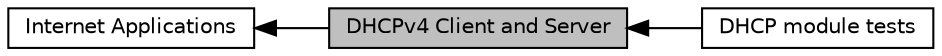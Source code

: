 digraph "DHCPv4 Client and Server"
{
  edge [fontname="Helvetica",fontsize="10",labelfontname="Helvetica",labelfontsize="10"];
  node [fontname="Helvetica",fontsize="10",shape=box];
  rankdir=LR;
  Node1 [label="DHCPv4 Client and Server",height=0.2,width=0.4,color="black", fillcolor="grey75", style="filled", fontcolor="black",tooltip=" "];
  Node2 [label="Internet Applications",height=0.2,width=0.4,color="black", fillcolor="white", style="filled",URL="$group__internet-apps.html",tooltip="This section documents the API of the ns-3 Internet-specific applications module."];
  Node3 [label="DHCP module tests",height=0.2,width=0.4,color="black", fillcolor="white", style="filled",URL="$group__dhcp-test.html",tooltip=" "];
  Node2->Node1 [shape=plaintext, dir="back", style="solid"];
  Node1->Node3 [shape=plaintext, dir="back", style="solid"];
}
